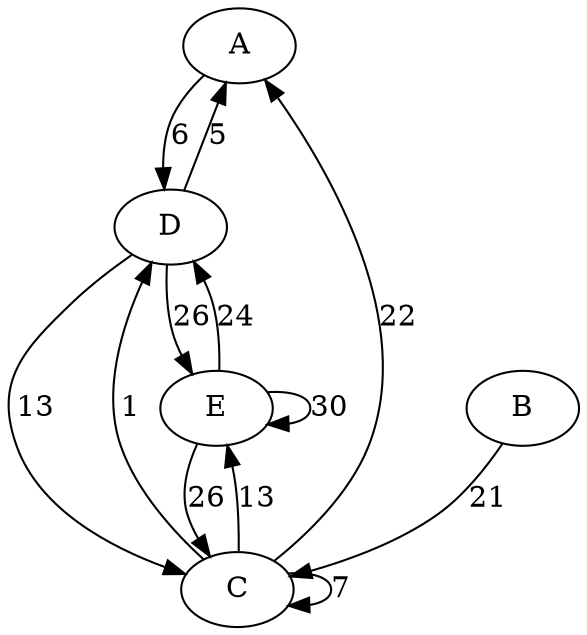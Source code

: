 digraph G {
  A
  B
  C
  D
  E
  D -> A [
    label = 5
  ];
  C -> E [
    label = 13
  ];
  D -> C [
    label = 13
  ];
  E -> E [
    label = 30
  ];
  C -> A [
    label = 22
  ];
  D -> E [
    label = 26
  ];
  E -> C [
    label = 26
  ];
  E -> D [
    label = 24
  ];
  B -> C [
    label = 21
  ];
  A -> D [
    label = 6
  ];
  C -> C [
    label = 7
  ];
  C -> D [
    label = 1
  ];
}
